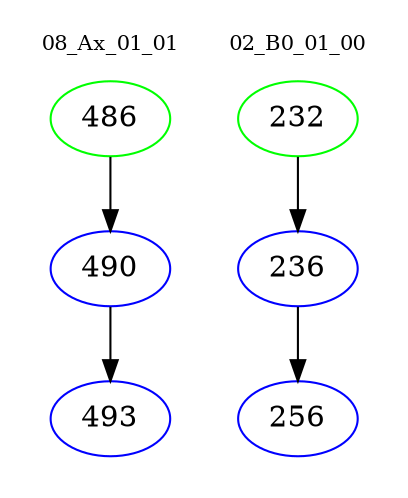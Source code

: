 digraph{
subgraph cluster_0 {
color = white
label = "08_Ax_01_01";
fontsize=10;
T0_486 [label="486", color="green"]
T0_486 -> T0_490 [color="black"]
T0_490 [label="490", color="blue"]
T0_490 -> T0_493 [color="black"]
T0_493 [label="493", color="blue"]
}
subgraph cluster_1 {
color = white
label = "02_B0_01_00";
fontsize=10;
T1_232 [label="232", color="green"]
T1_232 -> T1_236 [color="black"]
T1_236 [label="236", color="blue"]
T1_236 -> T1_256 [color="black"]
T1_256 [label="256", color="blue"]
}
}
